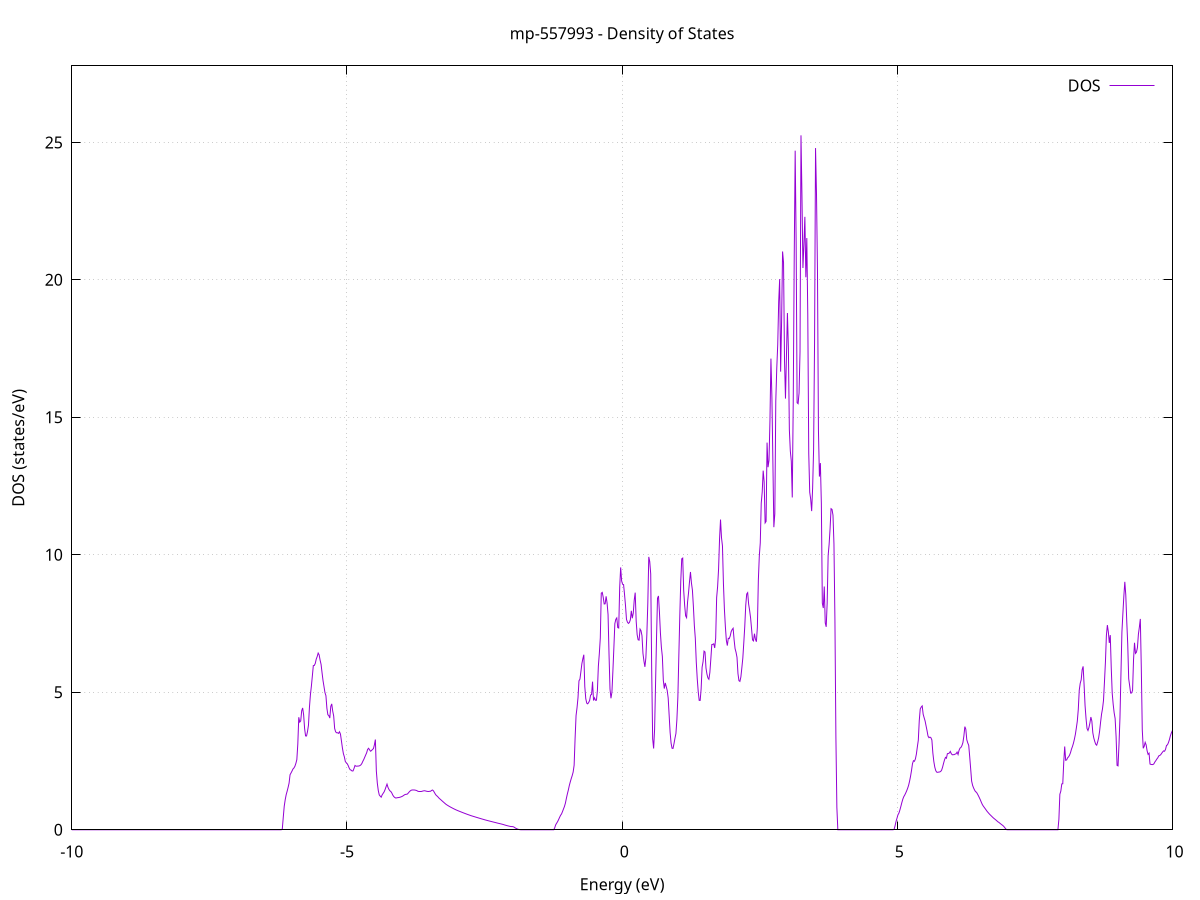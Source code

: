 set title 'mp-557993 - Density of States'
set xlabel 'Energy (eV)'
set ylabel 'DOS (states/eV)'
set grid
set xrange [-10:10]
set yrange [0:27.783]
set xzeroaxis lt -1
set terminal png size 800,600
set output 'mp-557993_dos_gnuplot.png'
plot '-' using 1:2 with lines title 'DOS'
-16.146100 0.000000
-16.128400 0.000000
-16.110800 0.000000
-16.093200 0.000000
-16.075600 0.000000
-16.058000 0.000000
-16.040400 0.000000
-16.022700 0.000000
-16.005100 0.000000
-15.987500 0.000000
-15.969900 0.000000
-15.952300 0.000000
-15.934700 0.000000
-15.917000 0.000000
-15.899400 0.000000
-15.881800 0.000000
-15.864200 0.000000
-15.846600 0.000000
-15.829000 0.000000
-15.811300 0.000000
-15.793700 0.000000
-15.776100 0.000000
-15.758500 0.000000
-15.740900 0.000000
-15.723300 0.000000
-15.705600 0.000000
-15.688000 0.000000
-15.670400 0.000000
-15.652800 0.000000
-15.635200 0.000000
-15.617600 0.000000
-15.599900 0.000000
-15.582300 0.000000
-15.564700 0.000000
-15.547100 0.000000
-15.529500 0.000000
-15.511900 0.000000
-15.494200 0.000000
-15.476600 0.000000
-15.459000 0.000000
-15.441400 0.000000
-15.423800 0.000000
-15.406200 0.000000
-15.388500 0.000000
-15.370900 0.000000
-15.353300 0.000000
-15.335700 0.000000
-15.318100 0.000000
-15.300500 0.000000
-15.282800 0.000000
-15.265200 0.000000
-15.247600 0.000000
-15.230000 0.000000
-15.212400 0.000000
-15.194800 0.000000
-15.177100 0.000000
-15.159500 0.000000
-15.141900 0.000000
-15.124300 0.000000
-15.106700 0.000000
-15.089100 0.000000
-15.071400 0.000000
-15.053800 0.000000
-15.036200 0.000000
-15.018600 0.000000
-15.001000 0.000000
-14.983400 0.000000
-14.965700 0.000000
-14.948100 0.000000
-14.930500 0.000000
-14.912900 0.000000
-14.895300 0.000000
-14.877700 0.000000
-14.860000 0.000000
-14.842400 0.000000
-14.824800 0.000000
-14.807200 0.000000
-14.789600 0.000000
-14.772000 0.000000
-14.754300 0.000000
-14.736700 0.000000
-14.719100 0.000000
-14.701500 0.000000
-14.683900 0.000000
-14.666300 0.000000
-14.648600 0.000000
-14.631000 0.000000
-14.613400 0.000000
-14.595800 0.000000
-14.578200 0.000000
-14.560600 0.000000
-14.543000 0.002100
-14.525300 0.302500
-14.507700 0.568000
-14.490100 0.707000
-14.472500 0.888000
-14.454900 1.016800
-14.437300 1.097000
-14.419600 1.203200
-14.402000 1.306500
-14.384400 1.405000
-14.366800 1.500600
-14.349200 1.597900
-14.331600 1.678200
-14.313900 1.760100
-14.296300 1.848700
-14.278700 1.936100
-14.261100 2.024300
-14.243500 2.115100
-14.225900 2.211100
-14.208200 2.310700
-14.190600 2.403500
-14.173000 2.506200
-14.155400 2.615100
-14.137800 2.753200
-14.120200 2.928700
-14.102500 3.103500
-14.084900 3.292900
-14.067300 3.439300
-14.049700 3.600100
-14.032100 3.995600
-14.014500 3.857000
-13.996800 3.925500
-13.979200 3.803200
-13.961600 3.625300
-13.944000 3.497100
-13.926400 3.369100
-13.908800 3.214800
-13.891100 3.239400
-13.873500 3.143900
-13.855900 3.200900
-13.838300 3.256700
-13.820700 3.529800
-13.803100 3.657600
-13.785400 3.677600
-13.767800 3.746800
-13.750200 3.667800
-13.732600 3.601800
-13.715000 3.791400
-13.697400 3.145300
-13.679700 3.058500
-13.662100 3.088100
-13.644500 2.873900
-13.626900 3.292300
-13.609300 3.471900
-13.591700 3.630300
-13.574000 3.942100
-13.556400 4.704800
-13.538800 5.278800
-13.521200 5.201800
-13.503600 5.356300
-13.486000 5.655300
-13.468300 5.582000
-13.450700 5.508900
-13.433100 5.177200
-13.415500 4.595000
-13.397900 4.379000
-13.380300 4.280900
-13.362600 4.328200
-13.345000 4.174400
-13.327400 4.226700
-13.309800 4.399500
-13.292200 4.640200
-13.274600 4.831400
-13.256900 5.961600
-13.239300 7.844800
-13.221700 7.824400
-13.204100 7.588200
-13.186500 7.193100
-13.168900 6.869100
-13.151200 6.551500
-13.133600 6.352500
-13.116000 6.026800
-13.098400 5.538700
-13.080800 5.183900
-13.063200 4.867100
-13.045500 4.590700
-13.027900 4.465500
-13.010300 4.448000
-12.992700 4.591300
-12.975100 4.804900
-12.957500 4.959000
-12.939800 5.163300
-12.922200 5.200300
-12.904600 4.979500
-12.887000 4.926600
-12.869400 4.830500
-12.851800 4.764600
-12.834200 4.501200
-12.816500 4.660700
-12.798900 5.055900
-12.781300 5.733100
-12.763700 7.002000
-12.746100 8.589300
-12.728500 10.614900
-12.710800 12.323100
-12.693200 8.730800
-12.675600 6.935300
-12.658000 5.780600
-12.640400 4.158500
-12.622800 7.404600
-12.605100 9.344700
-12.587500 10.866300
-12.569900 10.076200
-12.552300 10.186200
-12.534700 10.544300
-12.517100 11.283200
-12.499400 11.883500
-12.481800 12.115300
-12.464200 11.304400
-12.446600 10.841400
-12.429000 9.424600
-12.411400 8.403500
-12.393700 7.964700
-12.376100 7.586600
-12.358500 7.529800
-12.340900 7.793100
-12.323300 10.503000
-12.305700 11.959400
-12.288000 11.295300
-12.270400 10.422700
-12.252800 10.031900
-12.235200 10.326900
-12.217600 11.683900
-12.200000 11.527900
-12.182300 11.019600
-12.164700 11.697800
-12.147100 12.191900
-12.129500 13.785700
-12.111900 12.292200
-12.094300 9.977000
-12.076600 10.083500
-12.059000 10.607900
-12.041400 11.781300
-12.023800 10.836400
-12.006200 11.412400
-11.988600 13.647300
-11.970900 15.511700
-11.953300 14.267200
-11.935700 4.993400
-11.918100 4.343000
-11.900500 3.633600
-11.882900 3.411800
-11.865200 3.272400
-11.847600 3.136100
-11.830000 3.140500
-11.812400 3.009500
-11.794800 2.901300
-11.777200 2.773100
-11.759500 2.735100
-11.741900 0.000000
-11.724300 0.000000
-11.706700 0.000000
-11.689100 0.000000
-11.671500 0.000000
-11.653800 0.000000
-11.636200 0.000000
-11.618600 0.000000
-11.601000 0.000000
-11.583400 0.000000
-11.565800 0.000000
-11.548100 0.000000
-11.530500 0.000000
-11.512900 0.000000
-11.495300 0.000000
-11.477700 0.000000
-11.460100 0.000000
-11.442400 0.000000
-11.424800 0.000000
-11.407200 0.000000
-11.389600 0.000000
-11.372000 0.000000
-11.354400 0.000000
-11.336700 0.000000
-11.319100 0.000000
-11.301500 0.000000
-11.283900 0.000000
-11.266300 0.000000
-11.248700 0.000000
-11.231000 0.000000
-11.213400 0.000000
-11.195800 0.000000
-11.178200 0.000000
-11.160600 0.000000
-11.143000 0.000000
-11.125400 0.000000
-11.107700 0.000000
-11.090100 0.000000
-11.072500 0.000000
-11.054900 0.000000
-11.037300 0.000000
-11.019700 0.000000
-11.002000 0.000000
-10.984400 0.000000
-10.966800 0.000000
-10.949200 0.000000
-10.931600 0.000000
-10.914000 0.000000
-10.896300 0.000000
-10.878700 0.000000
-10.861100 0.000000
-10.843500 0.000000
-10.825900 0.000000
-10.808300 0.000000
-10.790600 0.000000
-10.773000 0.000000
-10.755400 0.000000
-10.737800 0.000000
-10.720200 0.000000
-10.702600 0.000000
-10.684900 0.000000
-10.667300 0.000000
-10.649700 0.000000
-10.632100 0.000000
-10.614500 0.000000
-10.596900 0.000000
-10.579200 0.000000
-10.561600 0.000000
-10.544000 0.000000
-10.526400 0.000000
-10.508800 0.000000
-10.491200 0.000000
-10.473500 0.000000
-10.455900 0.000000
-10.438300 0.000000
-10.420700 0.000000
-10.403100 0.000000
-10.385500 0.000000
-10.367800 0.000000
-10.350200 0.000000
-10.332600 0.000000
-10.315000 0.000000
-10.297400 0.000000
-10.279800 0.000000
-10.262100 0.000000
-10.244500 0.000000
-10.226900 0.000000
-10.209300 0.000000
-10.191700 0.000000
-10.174100 0.000000
-10.156400 0.000000
-10.138800 0.000000
-10.121200 0.000000
-10.103600 0.000000
-10.086000 0.000000
-10.068400 0.000000
-10.050700 0.000000
-10.033100 0.000000
-10.015500 0.000000
-9.997900 0.000000
-9.980300 0.000000
-9.962700 0.000000
-9.945000 0.000000
-9.927400 0.000000
-9.909800 0.000000
-9.892200 0.000000
-9.874600 0.000000
-9.857000 0.000000
-9.839300 0.000000
-9.821700 0.000000
-9.804100 0.000000
-9.786500 0.000000
-9.768900 0.000000
-9.751300 0.000000
-9.733600 0.000000
-9.716000 0.000000
-9.698400 0.000000
-9.680800 0.000000
-9.663200 0.000000
-9.645600 0.000000
-9.627900 0.000000
-9.610300 0.000000
-9.592700 0.000000
-9.575100 0.000000
-9.557500 0.000000
-9.539900 0.000000
-9.522200 0.000000
-9.504600 0.000000
-9.487000 0.000000
-9.469400 0.000000
-9.451800 0.000000
-9.434200 0.000000
-9.416600 0.000000
-9.398900 0.000000
-9.381300 0.000000
-9.363700 0.000000
-9.346100 0.000000
-9.328500 0.000000
-9.310900 0.000000
-9.293200 0.000000
-9.275600 0.000000
-9.258000 0.000000
-9.240400 0.000000
-9.222800 0.000000
-9.205200 0.000000
-9.187500 0.000000
-9.169900 0.000000
-9.152300 0.000000
-9.134700 0.000000
-9.117100 0.000000
-9.099500 0.000000
-9.081800 0.000000
-9.064200 0.000000
-9.046600 0.000000
-9.029000 0.000000
-9.011400 0.000000
-8.993800 0.000000
-8.976100 0.000000
-8.958500 0.000000
-8.940900 0.000000
-8.923300 0.000000
-8.905700 0.000000
-8.888100 0.000000
-8.870400 0.000000
-8.852800 0.000000
-8.835200 0.000000
-8.817600 0.000000
-8.800000 0.000000
-8.782400 0.000000
-8.764700 0.000000
-8.747100 0.000000
-8.729500 0.000000
-8.711900 0.000000
-8.694300 0.000000
-8.676700 0.000000
-8.659000 0.000000
-8.641400 0.000000
-8.623800 0.000000
-8.606200 0.000000
-8.588600 0.000000
-8.571000 0.000000
-8.553300 0.000000
-8.535700 0.000000
-8.518100 0.000000
-8.500500 0.000000
-8.482900 0.000000
-8.465300 0.000000
-8.447600 0.000000
-8.430000 0.000000
-8.412400 0.000000
-8.394800 0.000000
-8.377200 0.000000
-8.359600 0.000000
-8.341900 0.000000
-8.324300 0.000000
-8.306700 0.000000
-8.289100 0.000000
-8.271500 0.000000
-8.253900 0.000000
-8.236200 0.000000
-8.218600 0.000000
-8.201000 0.000000
-8.183400 0.000000
-8.165800 0.000000
-8.148200 0.000000
-8.130500 0.000000
-8.112900 0.000000
-8.095300 0.000000
-8.077700 0.000000
-8.060100 0.000000
-8.042500 0.000000
-8.024800 0.000000
-8.007200 0.000000
-7.989600 0.000000
-7.972000 0.000000
-7.954400 0.000000
-7.936800 0.000000
-7.919100 0.000000
-7.901500 0.000000
-7.883900 0.000000
-7.866300 0.000000
-7.848700 0.000000
-7.831100 0.000000
-7.813400 0.000000
-7.795800 0.000000
-7.778200 0.000000
-7.760600 0.000000
-7.743000 0.000000
-7.725400 0.000000
-7.707700 0.000000
-7.690100 0.000000
-7.672500 0.000000
-7.654900 0.000000
-7.637300 0.000000
-7.619700 0.000000
-7.602100 0.000000
-7.584400 0.000000
-7.566800 0.000000
-7.549200 0.000000
-7.531600 0.000000
-7.514000 0.000000
-7.496400 0.000000
-7.478700 0.000000
-7.461100 0.000000
-7.443500 0.000000
-7.425900 0.000000
-7.408300 0.000000
-7.390700 0.000000
-7.373000 0.000000
-7.355400 0.000000
-7.337800 0.000000
-7.320200 0.000000
-7.302600 0.000000
-7.285000 0.000000
-7.267300 0.000000
-7.249700 0.000000
-7.232100 0.000000
-7.214500 0.000000
-7.196900 0.000000
-7.179300 0.000000
-7.161600 0.000000
-7.144000 0.000000
-7.126400 0.000000
-7.108800 0.000000
-7.091200 0.000000
-7.073600 0.000000
-7.055900 0.000000
-7.038300 0.000000
-7.020700 0.000000
-7.003100 0.000000
-6.985500 0.000000
-6.967900 0.000000
-6.950200 0.000000
-6.932600 0.000000
-6.915000 0.000000
-6.897400 0.000000
-6.879800 0.000000
-6.862200 0.000000
-6.844500 0.000000
-6.826900 0.000000
-6.809300 0.000000
-6.791700 0.000000
-6.774100 0.000000
-6.756500 0.000000
-6.738800 0.000000
-6.721200 0.000000
-6.703600 0.000000
-6.686000 0.000000
-6.668400 0.000000
-6.650800 0.000000
-6.633100 0.000000
-6.615500 0.000000
-6.597900 0.000000
-6.580300 0.000000
-6.562700 0.000000
-6.545100 0.000000
-6.527400 0.000000
-6.509800 0.000000
-6.492200 0.000000
-6.474600 0.000000
-6.457000 0.000000
-6.439400 0.000000
-6.421700 0.000000
-6.404100 0.000000
-6.386500 0.000000
-6.368900 0.000000
-6.351300 0.000000
-6.333700 0.000000
-6.316000 0.000000
-6.298400 0.000000
-6.280800 0.000000
-6.263200 0.000000
-6.245600 0.000000
-6.228000 0.000000
-6.210300 0.000000
-6.192700 0.000000
-6.175100 0.031900
-6.157500 0.454900
-6.139900 0.855800
-6.122300 1.091300
-6.104600 1.275900
-6.087000 1.403300
-6.069400 1.541900
-6.051800 1.697200
-6.034200 2.002300
-6.016600 2.065600
-5.998900 2.134400
-5.981300 2.209200
-5.963700 2.247200
-5.946100 2.308200
-5.928500 2.413000
-5.910900 2.552100
-5.893300 3.118000
-5.875600 4.092400
-5.858000 3.915300
-5.840400 3.959400
-5.822800 4.326100
-5.805200 4.431100
-5.787600 4.183500
-5.769900 3.686100
-5.752300 3.414000
-5.734700 3.411300
-5.717100 3.573300
-5.699500 3.802000
-5.681900 4.455500
-5.664200 4.910200
-5.646600 5.223100
-5.629000 5.594300
-5.611400 5.971000
-5.593800 5.975300
-5.576200 6.049300
-5.558500 6.206400
-5.540900 6.300100
-5.523300 6.427100
-5.505700 6.363000
-5.488100 6.169100
-5.470500 6.015700
-5.452800 5.711300
-5.435200 5.427300
-5.417600 5.209900
-5.400000 4.990400
-5.382400 4.877600
-5.364800 4.419600
-5.347100 4.183200
-5.329500 4.153500
-5.311900 4.062600
-5.294300 4.485800
-5.276700 4.579200
-5.259100 4.315500
-5.241400 4.139400
-5.223800 3.684000
-5.206200 3.563400
-5.188600 3.527900
-5.171000 3.528000
-5.153400 3.506700
-5.135700 3.565200
-5.118100 3.477900
-5.100500 3.232200
-5.082900 2.974600
-5.065300 2.771800
-5.047700 2.653900
-5.030000 2.483300
-5.012400 2.436800
-4.994800 2.400800
-4.977200 2.332800
-4.959600 2.243800
-4.942000 2.183100
-4.924300 2.169800
-4.906700 2.137200
-4.889100 2.141800
-4.871500 2.233400
-4.853900 2.339000
-4.836300 2.313300
-4.818600 2.312000
-4.801000 2.319000
-4.783400 2.319400
-4.765800 2.333200
-4.748200 2.357700
-4.730600 2.406500
-4.712900 2.485500
-4.695300 2.553600
-4.677700 2.635800
-4.660100 2.720000
-4.642500 2.798800
-4.624900 2.922200
-4.607200 2.963900
-4.589600 2.908100
-4.572000 2.857500
-4.554400 2.878500
-4.536800 2.921400
-4.519200 2.950300
-4.501500 3.089900
-4.483900 3.282000
-4.466300 2.137200
-4.448700 1.697800
-4.431100 1.429200
-4.413500 1.268100
-4.395800 1.223400
-4.378200 1.185600
-4.360600 1.269900
-4.343000 1.324000
-4.325400 1.376700
-4.307800 1.460000
-4.290100 1.563800
-4.272500 1.660400
-4.254900 1.542900
-4.237300 1.468500
-4.219700 1.416400
-4.202100 1.389600
-4.184500 1.335500
-4.166800 1.259100
-4.149200 1.206800
-4.131600 1.174500
-4.114000 1.155100
-4.096400 1.160400
-4.078800 1.168300
-4.061100 1.172100
-4.043500 1.180000
-4.025900 1.190600
-4.008300 1.204300
-3.990700 1.221500
-3.973100 1.244100
-3.955400 1.270400
-3.937800 1.286200
-3.920200 1.290500
-3.902600 1.299300
-3.885000 1.338400
-3.867400 1.380800
-3.849700 1.415500
-3.832100 1.439000
-3.814500 1.447200
-3.796900 1.448000
-3.779300 1.448300
-3.761700 1.442200
-3.744000 1.434000
-3.726400 1.419400
-3.708800 1.397200
-3.691200 1.393100
-3.673600 1.391100
-3.656000 1.391700
-3.638300 1.397600
-3.620700 1.410100
-3.603100 1.417200
-3.585500 1.418600
-3.567900 1.409100
-3.550300 1.400100
-3.532600 1.393300
-3.515000 1.393100
-3.497400 1.400000
-3.479800 1.400900
-3.462200 1.431700
-3.444600 1.445900
-3.426900 1.411200
-3.409300 1.348900
-3.391700 1.287900
-3.374100 1.243400
-3.356500 1.217500
-3.338900 1.176200
-3.321200 1.138000
-3.303600 1.108400
-3.286000 1.076800
-3.268400 1.044800
-3.250800 1.013600
-3.233200 0.982800
-3.215500 0.951700
-3.197900 0.922300
-3.180300 0.899200
-3.162700 0.877100
-3.145100 0.855900
-3.127500 0.835600
-3.109800 0.816200
-3.092200 0.797600
-3.074600 0.779200
-3.057000 0.761200
-3.039400 0.743800
-3.021800 0.727300
-3.004100 0.711700
-2.986500 0.696700
-2.968900 0.682300
-2.951300 0.668100
-2.933700 0.654100
-2.916100 0.640100
-2.898400 0.626300
-2.880800 0.612600
-2.863200 0.599000
-2.845600 0.585600
-2.828000 0.572300
-2.810400 0.559400
-2.792700 0.546700
-2.775100 0.534200
-2.757500 0.521800
-2.739900 0.509600
-2.722300 0.498700
-2.704700 0.488000
-2.687000 0.477200
-2.669400 0.466300
-2.651800 0.455400
-2.634200 0.444700
-2.616600 0.434000
-2.599000 0.423500
-2.581300 0.412900
-2.563700 0.402400
-2.546100 0.392100
-2.528500 0.381800
-2.510900 0.371700
-2.493300 0.361500
-2.475700 0.351800
-2.458000 0.342300
-2.440400 0.332900
-2.422800 0.323700
-2.405200 0.314600
-2.387600 0.305600
-2.370000 0.296600
-2.352300 0.287700
-2.334700 0.278600
-2.317100 0.269700
-2.299500 0.261400
-2.281900 0.252400
-2.264300 0.242900
-2.246600 0.234400
-2.229000 0.226000
-2.211400 0.217800
-2.193800 0.209200
-2.176200 0.200300
-2.158600 0.190400
-2.140900 0.179200
-2.123300 0.168400
-2.105700 0.158200
-2.088100 0.148500
-2.070500 0.139600
-2.052900 0.131200
-2.035200 0.123600
-2.017600 0.118100
-2.000000 0.116400
-1.982400 0.113000
-1.964800 0.097800
-1.947200 0.072700
-1.929500 0.052200
-1.911900 0.035000
-1.894300 0.021300
-1.876700 0.011000
-1.859100 0.004000
-1.841500 0.000500
-1.823800 0.000000
-1.806200 0.000000
-1.788600 0.000000
-1.771000 0.000000
-1.753400 0.000000
-1.735800 0.000000
-1.718100 0.000000
-1.700500 0.000000
-1.682900 0.000000
-1.665300 0.000000
-1.647700 0.000000
-1.630100 0.000000
-1.612400 0.000000
-1.594800 0.000000
-1.577200 0.000000
-1.559600 0.000000
-1.542000 0.000000
-1.524400 0.000000
-1.506700 0.000000
-1.489100 0.000000
-1.471500 0.000000
-1.453900 0.000000
-1.436300 0.000000
-1.418700 0.000000
-1.401000 0.000000
-1.383400 0.000000
-1.365800 0.000000
-1.348200 0.000000
-1.330600 0.000000
-1.313000 0.000000
-1.295300 0.000000
-1.277700 0.000000
-1.260100 0.000000
-1.242500 0.000000
-1.224900 0.073500
-1.207300 0.181500
-1.189600 0.240700
-1.172000 0.298200
-1.154400 0.372400
-1.136800 0.450000
-1.119200 0.524300
-1.101600 0.574500
-1.083900 0.660500
-1.066300 0.754600
-1.048700 0.846000
-1.031100 0.967100
-1.013500 1.139200
-0.995900 1.300400
-0.978200 1.441500
-0.960600 1.603700
-0.943000 1.738500
-0.925400 1.858900
-0.907800 1.968400
-0.890200 2.098700
-0.872500 2.347100
-0.854900 3.324900
-0.837300 4.155300
-0.819700 4.440600
-0.802100 4.802800
-0.784500 5.416200
-0.766900 5.479600
-0.749200 5.754600
-0.731600 6.041500
-0.714000 6.220900
-0.696400 6.366400
-0.678800 5.209500
-0.661200 4.771700
-0.643500 4.606100
-0.625900 4.580600
-0.608300 4.629400
-0.590700 4.703400
-0.573100 4.901000
-0.555500 4.918500
-0.537800 5.386800
-0.520200 4.701700
-0.502600 4.798700
-0.485000 4.712300
-0.467400 4.711300
-0.449800 5.057000
-0.432100 5.951100
-0.414500 6.409400
-0.396900 6.975500
-0.379300 8.604400
-0.361700 8.633300
-0.344100 8.458800
-0.326400 8.212100
-0.308800 8.218300
-0.291200 8.489700
-0.273600 8.246200
-0.256000 7.825200
-0.238400 6.386900
-0.220700 5.118500
-0.203100 4.782900
-0.185500 5.008700
-0.167900 5.780200
-0.150300 6.621900
-0.132700 7.495900
-0.115000 7.653900
-0.097400 7.705700
-0.079800 7.353900
-0.062200 7.337600
-0.044600 8.818200
-0.027000 9.542300
-0.009300 9.050300
0.008300 8.928000
0.025900 8.917000
0.043500 8.559600
0.061100 8.151200
0.078700 7.652900
0.096400 7.550500
0.114000 7.505100
0.131600 7.538700
0.149200 7.639500
0.166800 7.964700
0.184400 7.693100
0.202100 7.878200
0.219700 8.355500
0.237300 8.625100
0.254900 7.591000
0.272500 7.097800
0.290100 6.910000
0.307800 6.896600
0.325400 7.299000
0.343000 7.239000
0.360600 7.056400
0.378200 6.417300
0.395800 6.137100
0.413500 5.925600
0.431100 6.256500
0.448700 7.092600
0.466300 8.231500
0.483900 9.925000
0.501500 9.753600
0.519200 9.303200
0.536800 5.805400
0.554400 3.309500
0.572000 2.956800
0.589600 3.648200
0.607200 5.319400
0.624900 6.999800
0.642500 8.419800
0.660100 8.504100
0.677700 7.909400
0.695300 7.160600
0.712900 6.637700
0.730600 6.301200
0.748200 5.436100
0.765800 5.135600
0.783400 5.341300
0.801000 5.208600
0.818600 5.066700
0.836300 4.796000
0.853900 4.173500
0.871500 3.545300
0.889100 3.151700
0.906700 2.963800
0.924300 2.958900
0.941900 3.129500
0.959600 3.327500
0.977200 3.502700
0.994800 4.006300
1.012400 4.821400
1.030000 6.323000
1.047600 7.781100
1.065300 9.048500
1.082900 9.854600
1.100500 9.881700
1.118100 8.708700
1.135700 8.167200
1.153300 7.781100
1.171000 7.714600
1.188600 8.279800
1.206200 8.618500
1.223800 9.020000
1.241400 9.375200
1.259000 8.978300
1.276700 8.717100
1.294300 8.133100
1.311900 7.429800
1.329500 6.964200
1.347100 6.095100
1.364700 5.486800
1.382400 5.020300
1.400000 4.706000
1.417600 4.704700
1.435200 5.122700
1.452800 5.912000
1.470400 6.113700
1.488100 6.498000
1.505700 6.465700
1.523300 5.883600
1.540900 5.661200
1.558500 5.523000
1.576100 5.473700
1.593800 5.719800
1.611400 6.207200
1.629000 6.735700
1.646600 6.744000
1.664200 6.762800
1.681800 6.613100
1.699500 6.965800
1.717100 8.446600
1.734700 8.844400
1.752300 9.487700
1.769900 10.580300
1.787500 11.282800
1.805200 10.624600
1.822800 10.322700
1.840400 8.953200
1.858000 8.027300
1.875600 7.393400
1.893200 6.895000
1.910900 6.698600
1.928500 6.964200
1.946100 6.952500
1.963700 7.049700
1.981300 7.207700
1.998900 7.282000
2.016600 7.328900
2.034200 6.911700
2.051800 6.589000
2.069400 6.457200
2.087000 6.271400
2.104600 5.679400
2.122300 5.422200
2.139900 5.396600
2.157500 5.559000
2.175100 5.893800
2.192700 6.245400
2.210300 6.799500
2.228000 7.395900
2.245600 8.161600
2.263200 8.573800
2.280800 8.624000
2.298400 8.205700
2.316000 7.980700
2.333700 7.707800
2.351300 7.315500
2.368900 6.906100
2.386500 6.869200
2.404100 7.131000
2.421700 6.929800
2.439400 6.840100
2.457000 7.359200
2.474600 9.068100
2.492200 9.949900
2.509800 10.432300
2.527400 11.878700
2.545100 12.285000
2.562700 13.061600
2.580300 12.655300
2.597900 11.160800
2.615500 11.215800
2.633100 14.082000
2.650700 13.187400
2.668400 13.434500
2.686000 14.898000
2.703600 17.135300
2.721200 15.729100
2.738800 13.404800
2.756400 11.006200
2.774100 11.491700
2.791700 15.591400
2.809300 16.774700
2.826900 17.632300
2.844500 19.205300
2.862100 20.029500
2.879800 16.661700
2.897400 18.506100
2.915000 21.031800
2.932600 20.630400
2.950200 17.092100
2.967800 15.681500
2.985500 17.239200
3.003100 18.794300
3.020700 17.514400
3.038300 14.551200
3.055900 13.771300
3.073500 13.409400
3.091200 12.085200
3.108800 15.555000
3.126400 20.729100
3.144000 24.698200
3.161600 21.374700
3.179200 15.530600
3.196900 15.496600
3.214500 15.883600
3.232100 17.380400
3.249700 25.257400
3.267300 23.054600
3.284900 20.431900
3.302600 21.282600
3.320200 22.293700
3.337800 20.096000
3.355400 21.519100
3.373000 18.747500
3.390600 13.693300
3.408300 12.277300
3.425900 12.024900
3.443500 11.589700
3.461100 12.426500
3.478700 13.836500
3.496300 17.734300
3.514000 24.794500
3.531600 23.111200
3.549200 20.323500
3.566800 14.532900
3.584400 12.845900
3.602000 13.336700
3.619700 11.862000
3.637300 8.241300
3.654900 8.065300
3.672500 8.847600
3.690100 7.524000
3.707700 7.381100
3.725400 8.248900
3.743000 9.973300
3.760600 10.378600
3.778200 10.949200
3.795800 11.679000
3.813400 11.652300
3.831100 11.441600
3.848700 10.393300
3.866300 7.622900
3.883900 3.375900
3.901500 0.812200
3.919100 0.000000
3.936800 0.000000
3.954400 0.000000
3.972000 0.000000
3.989600 0.000000
4.007200 0.000000
4.024800 0.000000
4.042500 0.000000
4.060100 0.000000
4.077700 0.000000
4.095300 0.000000
4.112900 0.000000
4.130500 0.000000
4.148200 0.000000
4.165800 0.000000
4.183400 0.000000
4.201000 0.000000
4.218600 0.000000
4.236200 0.000000
4.253900 0.000000
4.271500 0.000000
4.289100 0.000000
4.306700 0.000000
4.324300 0.000000
4.341900 0.000000
4.359500 0.000000
4.377200 0.000000
4.394800 0.000000
4.412400 0.000000
4.430000 0.000000
4.447600 0.000000
4.465200 0.000000
4.482900 0.000000
4.500500 0.000000
4.518100 0.000000
4.535700 0.000000
4.553300 0.000000
4.570900 0.000000
4.588600 0.000000
4.606200 0.000000
4.623800 0.000000
4.641400 0.000000
4.659000 0.000000
4.676600 0.000000
4.694300 0.000000
4.711900 0.000000
4.729500 0.000000
4.747100 0.000000
4.764700 0.000000
4.782300 0.000000
4.800000 0.000000
4.817600 0.000000
4.835200 0.000000
4.852800 0.000000
4.870400 0.000000
4.888000 0.000000
4.905700 0.000000
4.923300 0.000000
4.940900 0.013500
4.958500 0.139300
4.976100 0.298100
4.993700 0.418200
5.011400 0.542400
5.029000 0.606200
5.046600 0.719300
5.064200 0.848000
5.081800 0.986600
5.099400 1.110600
5.117100 1.203100
5.134700 1.263700
5.152300 1.336600
5.169900 1.417100
5.187500 1.508700
5.205100 1.617300
5.222800 1.767500
5.240400 1.947600
5.258000 2.159300
5.275600 2.404100
5.293200 2.511700
5.310800 2.491300
5.328500 2.576000
5.346100 2.749700
5.363700 3.013500
5.381300 3.257900
5.398900 3.975000
5.416500 4.393200
5.434200 4.464600
5.451800 4.504900
5.469400 4.204400
5.487000 4.076900
5.504600 3.957800
5.522200 3.780500
5.539900 3.605000
5.557500 3.410600
5.575100 3.349000
5.592700 3.370700
5.610300 3.348700
5.627900 3.265600
5.645600 2.793300
5.663200 2.483100
5.680800 2.278200
5.698400 2.150200
5.716000 2.095500
5.733600 2.089300
5.751300 2.098600
5.768900 2.102500
5.786500 2.118900
5.804100 2.163900
5.821700 2.271100
5.839300 2.410500
5.857000 2.539400
5.874600 2.631800
5.892200 2.602600
5.909800 2.768500
5.927400 2.772200
5.945000 2.792200
5.962700 2.849200
5.980300 2.768900
5.997900 2.728700
6.015500 2.729300
6.033100 2.733200
6.050700 2.752400
6.068300 2.765400
6.086000 2.825400
6.103600 2.737900
6.121200 2.887200
6.138800 2.969300
6.156400 2.995800
6.174000 3.061700
6.191700 3.169400
6.209300 3.410400
6.226900 3.751200
6.244500 3.658500
6.262100 3.274200
6.279700 3.159700
6.297400 3.070800
6.315000 2.661800
6.332600 2.220700
6.350200 1.771500
6.367800 1.616100
6.385400 1.522500
6.403100 1.446300
6.420700 1.386900
6.438300 1.364300
6.455900 1.304200
6.473500 1.236900
6.491100 1.164600
6.508800 1.086600
6.526400 0.999700
6.544000 0.921300
6.561600 0.862800
6.579200 0.815000
6.596800 0.767000
6.614500 0.716800
6.632100 0.667700
6.649700 0.627000
6.667300 0.585700
6.684900 0.548700
6.702500 0.514700
6.720200 0.479500
6.737800 0.444400
6.755400 0.413300
6.773000 0.385400
6.790600 0.356300
6.808200 0.325300
6.825900 0.292500
6.843500 0.270700
6.861100 0.242000
6.878700 0.213900
6.896300 0.186300
6.913900 0.160500
6.931600 0.128000
6.949200 0.086000
6.966800 0.040500
6.984400 0.005600
7.002000 0.000000
7.019600 0.000000
7.037300 0.000000
7.054900 0.000000
7.072500 0.000000
7.090100 0.000000
7.107700 0.000000
7.125300 0.000000
7.143000 0.000000
7.160600 0.000000
7.178200 0.000000
7.195800 0.000000
7.213400 0.000000
7.231000 0.000000
7.248700 0.000000
7.266300 0.000000
7.283900 0.000000
7.301500 0.000000
7.319100 0.000000
7.336700 0.000000
7.354400 0.000000
7.372000 0.000000
7.389600 0.000000
7.407200 0.000000
7.424800 0.000000
7.442400 0.000000
7.460100 0.000000
7.477700 0.000000
7.495300 0.000000
7.512900 0.000000
7.530500 0.000000
7.548100 0.000000
7.565800 0.000000
7.583400 0.000000
7.601000 0.000000
7.618600 0.000000
7.636200 0.000000
7.653800 0.000000
7.671500 0.000000
7.689100 0.000000
7.706700 0.000000
7.724300 0.000000
7.741900 0.000000
7.759500 0.000000
7.777100 0.000000
7.794800 0.000000
7.812400 0.000000
7.830000 0.000000
7.847600 0.000000
7.865200 0.000000
7.882800 0.000000
7.900500 0.000000
7.918100 0.000000
7.935700 0.377700
7.953300 1.289800
7.970900 1.406600
7.988500 1.667200
8.006200 1.675100
8.023800 2.451500
8.041400 3.028100
8.059000 2.527600
8.076600 2.539900
8.094200 2.617500
8.111900 2.653200
8.129500 2.715000
8.147100 2.806500
8.164700 2.933700
8.182300 3.028500
8.199900 3.146800
8.217600 3.294200
8.235200 3.470600
8.252800 3.701300
8.270400 3.950100
8.288000 4.373400
8.305600 5.074000
8.323300 5.326000
8.340900 5.454400
8.358500 5.824400
8.376100 5.942400
8.393700 5.271300
8.411300 4.519300
8.429000 4.047200
8.446600 3.682800
8.464200 3.610600
8.481800 3.720200
8.499400 3.885800
8.517000 4.099800
8.534700 3.952200
8.552300 3.526400
8.569900 3.337200
8.587500 3.211700
8.605100 3.109900
8.622700 3.076400
8.640400 3.195200
8.658000 3.345100
8.675600 3.585300
8.693200 3.910100
8.710800 4.205200
8.728400 4.403600
8.746100 4.699100
8.763700 5.371700
8.781300 6.097700
8.798900 7.068700
8.816500 7.444400
8.834100 7.200300
8.851800 6.795200
8.869400 7.079600
8.887000 5.897900
8.904600 4.964100
8.922200 4.562700
8.939800 4.256700
8.957500 4.045800
8.975100 3.387500
8.992700 2.342100
9.010300 2.323700
9.027900 3.106900
9.045500 4.078100
9.063200 5.653600
9.080800 7.187200
9.098400 7.862500
9.116000 8.496200
9.133600 9.016700
9.151200 8.542000
9.168900 7.578900
9.186500 6.750500
9.204100 5.494100
9.221700 5.239900
9.239300 4.972600
9.256900 4.975400
9.274600 5.072000
9.292200 6.191300
9.309800 6.800400
9.327400 6.415000
9.345000 6.457900
9.362600 6.620400
9.380300 7.108200
9.397900 7.368700
9.415500 7.668800
9.433100 5.891300
9.450700 3.638200
9.468300 2.963400
9.485900 3.035700
9.503600 3.180200
9.521200 3.086600
9.538800 2.870800
9.556400 2.743900
9.574000 2.785000
9.591600 2.391000
9.609300 2.376400
9.626900 2.372500
9.644500 2.372700
9.662100 2.398800
9.679700 2.464900
9.697300 2.514900
9.715000 2.571300
9.732600 2.617000
9.750200 2.687300
9.767800 2.700900
9.785400 2.729600
9.803000 2.781200
9.820700 2.829800
9.838300 2.869500
9.855900 2.856500
9.873500 2.925400
9.891100 3.067100
9.908700 3.089200
9.926400 3.171000
9.944000 3.279000
9.961600 3.418300
9.979200 3.521600
9.996800 3.602600
10.014400 3.707600
10.032100 3.741900
10.049700 3.726700
10.067300 3.749600
10.084900 3.691400
10.102500 3.841700
10.120100 3.849500
10.137800 4.170800
10.155400 4.475100
10.173000 4.914200
10.190600 5.172600
10.208200 5.093400
10.225800 5.340800
10.243500 4.862500
10.261100 4.407400
10.278700 3.773300
10.296300 3.566300
10.313900 3.248200
10.331500 3.251000
10.349200 3.428000
10.366800 3.688300
10.384400 3.829400
10.402000 4.024300
10.419600 4.344000
10.437200 4.773700
10.454900 5.202500
10.472500 5.624300
10.490100 6.087700
10.507700 6.537100
10.525300 6.704400
10.542900 6.958700
10.560600 6.452600
10.578200 6.278300
10.595800 6.080300
10.613400 5.346500
10.631000 4.972700
10.648600 4.791800
10.666300 4.762500
10.683900 5.019500
10.701500 4.250000
10.719100 3.785600
10.736700 3.177300
10.754300 3.049200
10.772000 3.188000
10.789600 3.473800
10.807200 4.153700
10.824800 5.134600
10.842400 5.843700
10.860000 6.186700
10.877700 6.190200
10.895300 6.025500
10.912900 5.584400
10.930500 5.391800
10.948100 5.321700
10.965700 5.164600
10.983400 5.101400
11.001000 5.069300
11.018600 5.517200
11.036200 5.888400
11.053800 5.445800
11.071400 5.469500
11.089100 5.731600
11.106700 6.096300
11.124300 6.569500
11.141900 6.466500
11.159500 6.054900
11.177100 5.716400
11.194700 5.519600
11.212400 5.421000
11.230000 5.297800
11.247600 5.198400
11.265200 5.029300
11.282800 4.927600
11.300400 4.852900
11.318100 4.685500
11.335700 4.746400
11.353300 3.824100
11.370900 3.655000
11.388500 3.835900
11.406100 3.687000
11.423800 3.564600
11.441400 3.404200
11.459000 3.771300
11.476600 3.914000
11.494200 3.707900
11.511800 3.265500
11.529500 2.980600
11.547100 2.798100
11.564700 2.736500
11.582300 2.776000
11.599900 2.580300
11.617500 2.455900
11.635200 2.291400
11.652800 2.219700
11.670400 2.278000
11.688000 2.051000
11.705600 1.885000
11.723200 2.000000
11.740900 2.174100
11.758500 2.366300
11.776100 2.633700
11.793700 2.923900
11.811300 2.978500
11.828900 3.014100
11.846600 2.976300
11.864200 2.818900
11.881800 3.002300
11.899400 2.761000
11.917000 2.628100
11.934600 2.675800
11.952300 2.789800
11.969900 2.902400
11.987500 3.214900
12.005100 3.328100
12.022700 3.545100
12.040300 3.766500
12.058000 4.000700
12.075600 4.271600
12.093200 4.511600
12.110800 4.854100
12.128400 5.328300
12.146000 5.691800
12.163700 5.990500
12.181300 6.216500
12.198900 6.556700
12.216500 7.169900
12.234100 7.069800
12.251700 7.089900
12.269400 6.920700
12.287000 6.680500
12.304600 6.655400
12.322200 7.260300
12.339800 7.112800
12.357400 7.995200
12.375100 7.521900
12.392700 7.277100
12.410300 5.418700
12.427900 4.534900
12.445500 3.920800
12.463100 3.859400
12.480800 3.549000
12.498400 3.313500
12.516000 2.537200
12.533600 0.812300
12.551200 0.000000
12.568800 0.000000
12.586500 0.000000
12.604100 0.000000
12.621700 0.000000
12.639300 0.000000
12.656900 0.000000
12.674500 0.000000
12.692200 0.000000
12.709800 0.000000
12.727400 0.000000
12.745000 0.000000
12.762600 0.000000
12.780200 0.000000
12.797900 0.000000
12.815500 0.000000
12.833100 0.072000
12.850700 0.372300
12.868300 1.028100
12.885900 1.740800
12.903500 3.456700
12.921200 4.163400
12.938800 4.968300
12.956400 4.887200
12.974000 4.762100
12.991600 4.661100
13.009200 4.822600
13.026900 5.141600
13.044500 5.272600
13.062100 5.093000
13.079700 4.842600
13.097300 5.081400
13.114900 5.740500
13.132600 5.535600
13.150200 4.888000
13.167800 4.064600
13.185400 3.859000
13.203000 3.525800
13.220600 3.220300
13.238300 3.016400
13.255900 2.917000
13.273500 3.036600
13.291100 2.915000
13.308700 2.664400
13.326300 2.452200
13.344000 2.499800
13.361600 2.197100
13.379200 2.116800
13.396800 2.119900
13.414400 2.372000
13.432000 2.597400
13.449700 2.903500
13.467300 3.360000
13.484900 3.406300
13.502500 3.639000
13.520100 4.422300
13.537700 4.994600
13.555400 5.823700
13.573000 5.418700
13.590600 4.632700
13.608200 3.897600
13.625800 3.694800
13.643400 3.383300
13.661100 3.211600
13.678700 3.076600
13.696300 2.968100
13.713900 2.932200
13.731500 2.737500
13.749100 2.600900
13.766800 2.500600
13.784400 2.432400
13.802000 2.373200
13.819600 2.254100
13.837200 2.151900
13.854800 2.074300
13.872500 2.067300
13.890100 2.117300
13.907700 2.051100
13.925300 1.758600
13.942900 1.601500
13.960500 1.472800
13.978200 1.365800
13.995800 1.240100
14.013400 1.154200
14.031000 1.080200
14.048600 1.025300
14.066200 0.990600
14.083900 0.979800
14.101500 0.942400
14.119100 0.885400
14.136700 0.899600
14.154300 1.312600
14.171900 0.573500
14.189600 0.493200
14.207200 0.935900
14.224800 1.247300
14.242400 1.474500
14.260000 1.761400
14.277600 2.158200
14.295300 2.741600
14.312900 3.095600
14.330500 3.313300
14.348100 3.657000
14.365700 3.818800
14.383300 4.450400
14.401000 4.380300
14.418600 4.203800
14.436200 4.233500
14.453800 4.289400
14.471400 4.406400
14.489000 4.523000
14.506700 4.482900
14.524300 4.473500
14.541900 4.488300
14.559500 4.619100
14.577100 4.678800
14.594700 4.112400
14.612300 3.520100
14.630000 3.523600
14.647600 3.533100
14.665200 3.586100
14.682800 3.758400
14.700400 4.054500
14.718000 4.426600
14.735700 4.672000
14.753300 4.790600
14.770900 5.156500
14.788500 5.478700
14.806100 5.837400
14.823700 6.118600
14.841400 6.430300
14.859000 6.716300
14.876600 7.138700
14.894200 7.549100
14.911800 7.748200
14.929400 7.830700
14.947100 6.991000
14.964700 6.437600
14.982300 6.368400
14.999900 6.600600
15.017500 6.595300
15.035100 6.378300
15.052800 6.065500
15.070400 4.654300
15.088000 4.061800
15.105600 3.992600
15.123200 4.127100
15.140800 3.872100
15.158500 3.697200
15.176100 3.505700
15.193700 3.438900
15.211300 3.373700
15.228900 3.241600
15.246500 3.119800
15.264200 2.933600
15.281800 2.928900
15.299400 2.911200
15.317000 2.859100
15.334600 2.843600
15.352200 2.891600
15.369900 3.079100
15.387500 3.357300
15.405100 3.559200
15.422700 3.697600
15.440300 3.847500
15.457900 3.924600
15.475600 4.005400
15.493200 4.122200
15.510800 4.286700
15.528400 4.602900
15.546000 4.545500
15.563600 4.257400
15.581300 4.261400
15.598900 4.328600
15.616500 4.524400
15.634100 4.962200
15.651700 5.609900
15.669300 5.765500
15.687000 6.031400
15.704600 5.879500
15.722200 5.431500
15.739800 4.730900
15.757400 4.920400
15.775000 5.726100
15.792700 5.960800
15.810300 6.263100
15.827900 6.431500
15.845500 6.358400
15.863100 6.082900
15.880700 5.203900
15.898400 4.639600
15.916000 4.513500
15.933600 4.332400
15.951200 4.411000
15.968800 4.855400
15.986400 4.752300
16.004100 4.738400
16.021700 4.457200
16.039300 3.993200
16.056900 4.199700
16.074500 5.162800
16.092100 6.335300
16.109800 7.979000
16.127400 9.224200
16.145000 11.187300
16.162600 11.170200
16.180200 10.632700
16.197800 10.061600
16.215500 8.347600
16.233100 6.652100
16.250700 5.387000
16.268300 5.389200
16.285900 5.301100
16.303500 5.292500
16.321100 5.136600
16.338800 5.113800
16.356400 5.190800
16.374000 5.355000
16.391600 5.654800
16.409200 5.845100
16.426800 6.244300
16.444500 6.439400
16.462100 6.988200
16.479700 7.011500
16.497300 6.751400
16.514900 6.709200
16.532500 6.560200
16.550200 6.830100
16.567800 7.773600
16.585400 6.706800
16.603000 5.833700
16.620600 5.886100
16.638200 6.044700
16.655900 6.208900
16.673500 6.250200
16.691100 6.032600
16.708700 5.579200
16.726300 5.119700
16.743900 5.030700
16.761600 5.001200
16.779200 5.009200
16.796800 5.091800
16.814400 5.010900
16.832000 5.004600
16.849600 4.901800
16.867300 4.749600
16.884900 4.593700
16.902500 4.744400
16.920100 4.896200
16.937700 4.976600
16.955300 4.947100
16.973000 5.244900
16.990600 5.518200
17.008200 6.138200
17.025800 6.263500
17.043400 6.373200
17.061000 6.839100
17.078700 6.941900
17.096300 7.048900
17.113900 6.824100
17.131500 6.318100
17.149100 5.720400
17.166700 5.689900
17.184400 5.898400
17.202000 5.664300
17.219600 4.559600
17.237200 3.739700
17.254800 2.947000
17.272400 2.775000
17.290100 2.610900
17.307700 2.209700
17.325300 1.755400
17.342900 1.396600
17.360500 0.990900
17.378100 0.712100
17.395800 0.470500
17.413400 0.245700
17.431000 0.121300
17.448600 0.051400
17.466200 0.013300
17.483800 0.000100
17.501500 0.000000
17.519100 0.000000
17.536700 0.000000
17.554300 0.000000
17.571900 0.000000
17.589500 0.000000
17.607200 0.000000
17.624800 0.000000
17.642400 0.000000
17.660000 0.000000
17.677600 0.000000
17.695200 0.000000
17.712900 0.000000
17.730500 0.000000
17.748100 0.000000
17.765700 0.000000
17.783300 0.000000
17.800900 0.000000
17.818600 0.000000
17.836200 0.000000
17.853800 0.000000
17.871400 0.000000
17.889000 0.000000
17.906600 0.000000
17.924300 0.000000
17.941900 0.000000
17.959500 0.000000
17.977100 0.000000
17.994700 0.000000
18.012300 0.000000
18.029900 0.000000
18.047600 0.000000
18.065200 0.000000
18.082800 0.000000
18.100400 0.000000
18.118000 0.000000
18.135600 0.000000
18.153300 0.000000
18.170900 0.000000
18.188500 0.000000
18.206100 0.000000
18.223700 0.000000
18.241300 0.000000
18.259000 0.000000
18.276600 0.000000
18.294200 0.000000
18.311800 0.000000
18.329400 0.000000
18.347000 0.000000
18.364700 0.000000
18.382300 0.000000
18.399900 0.000000
18.417500 0.000000
18.435100 0.000000
18.452700 0.000000
18.470400 0.000000
18.488000 0.000000
18.505600 0.000000
18.523200 0.000000
18.540800 0.000000
18.558400 0.000000
18.576100 0.000000
18.593700 0.000000
18.611300 0.000000
18.628900 0.000000
18.646500 0.000000
18.664100 0.000000
18.681800 0.000000
18.699400 0.000000
18.717000 0.000000
18.734600 0.000000
18.752200 0.000000
18.769800 0.000000
18.787500 0.000000
18.805100 0.000000
18.822700 0.000000
18.840300 0.000000
18.857900 0.000000
18.875500 0.000000
18.893200 0.000000
18.910800 0.000000
18.928400 0.000000
18.946000 0.000000
18.963600 0.000000
18.981200 0.000000
18.998900 0.000000
19.016500 0.000000
19.034100 0.000000
19.051700 0.000000
19.069300 0.000000
19.086900 0.000000
e
